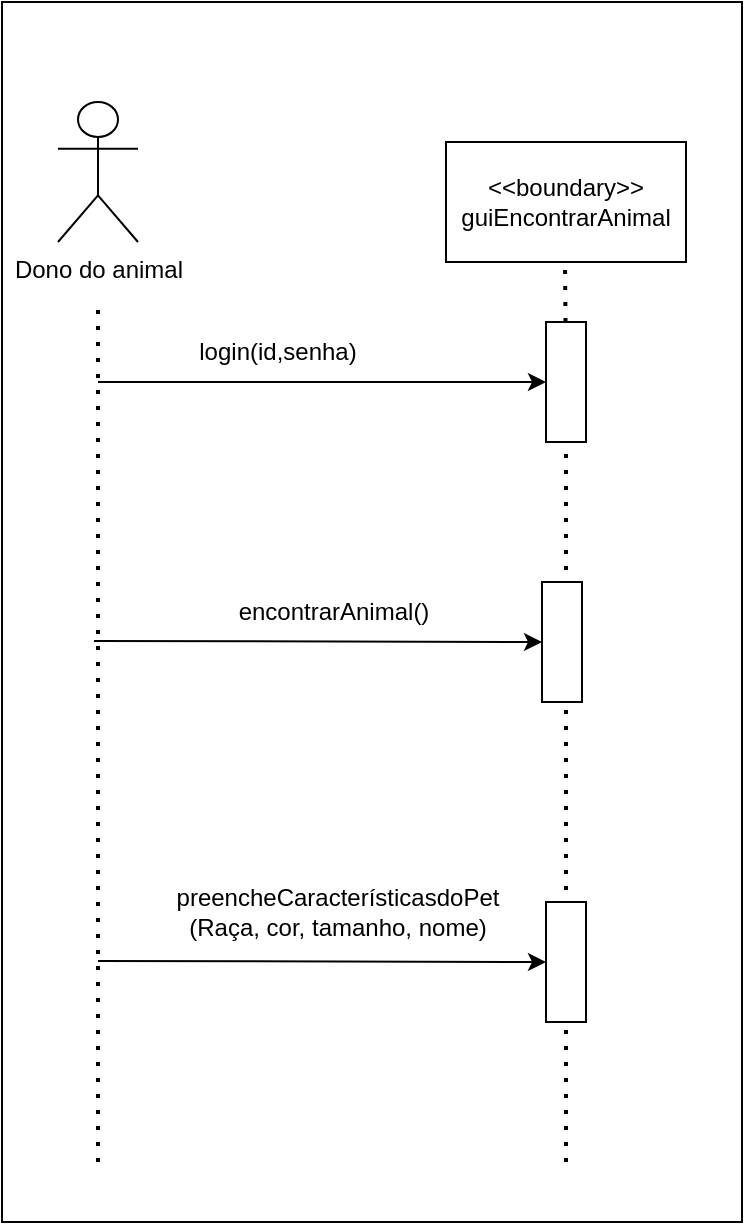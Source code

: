 <mxfile version="22.1.0" type="github">
  <diagram name="Página-1" id="JvSVwGAG51SrDOfE1N3L">
    <mxGraphModel dx="1050" dy="597" grid="1" gridSize="10" guides="1" tooltips="1" connect="1" arrows="1" fold="1" page="1" pageScale="1" pageWidth="827" pageHeight="1169" math="0" shadow="0">
      <root>
        <mxCell id="0" />
        <mxCell id="1" parent="0" />
        <mxCell id="2Xti_XCpb2HMnOfIH6zd-1" value="" style="rounded=0;whiteSpace=wrap;html=1;" vertex="1" parent="1">
          <mxGeometry x="10" y="30" width="370" height="610" as="geometry" />
        </mxCell>
        <mxCell id="2Xti_XCpb2HMnOfIH6zd-2" value="Dono do animal&lt;br&gt;" style="shape=umlActor;verticalLabelPosition=bottom;verticalAlign=top;html=1;outlineConnect=0;" vertex="1" parent="1">
          <mxGeometry x="38" y="80" width="40" height="70" as="geometry" />
        </mxCell>
        <mxCell id="2Xti_XCpb2HMnOfIH6zd-3" value="&amp;lt;&amp;lt;boundary&amp;gt;&amp;gt;&lt;br&gt;guiEncontrarAnimal" style="rounded=0;whiteSpace=wrap;html=1;" vertex="1" parent="1">
          <mxGeometry x="232" y="100" width="120" height="60" as="geometry" />
        </mxCell>
        <mxCell id="2Xti_XCpb2HMnOfIH6zd-4" value="" style="endArrow=none;dashed=1;html=1;dashPattern=1 3;strokeWidth=2;rounded=0;" edge="1" parent="1">
          <mxGeometry width="50" height="50" relative="1" as="geometry">
            <mxPoint x="58" y="610" as="sourcePoint" />
            <mxPoint x="58" y="180" as="targetPoint" />
          </mxGeometry>
        </mxCell>
        <mxCell id="2Xti_XCpb2HMnOfIH6zd-5" value="" style="endArrow=none;dashed=1;html=1;dashPattern=1 3;strokeWidth=2;rounded=0;" edge="1" parent="1" source="2Xti_XCpb2HMnOfIH6zd-7">
          <mxGeometry width="50" height="50" relative="1" as="geometry">
            <mxPoint x="292" y="430" as="sourcePoint" />
            <mxPoint x="291.5" y="160" as="targetPoint" />
          </mxGeometry>
        </mxCell>
        <mxCell id="2Xti_XCpb2HMnOfIH6zd-6" value="" style="endArrow=none;dashed=1;html=1;dashPattern=1 3;strokeWidth=2;rounded=0;" edge="1" parent="1" target="2Xti_XCpb2HMnOfIH6zd-7">
          <mxGeometry width="50" height="50" relative="1" as="geometry">
            <mxPoint x="292" y="610" as="sourcePoint" />
            <mxPoint x="291.5" y="160" as="targetPoint" />
          </mxGeometry>
        </mxCell>
        <mxCell id="2Xti_XCpb2HMnOfIH6zd-7" value="" style="rounded=0;whiteSpace=wrap;html=1;" vertex="1" parent="1">
          <mxGeometry x="282" y="190" width="20" height="60" as="geometry" />
        </mxCell>
        <mxCell id="2Xti_XCpb2HMnOfIH6zd-8" value="" style="rounded=0;whiteSpace=wrap;html=1;" vertex="1" parent="1">
          <mxGeometry x="282" y="480" width="20" height="60" as="geometry" />
        </mxCell>
        <mxCell id="2Xti_XCpb2HMnOfIH6zd-9" value="" style="endArrow=classic;html=1;rounded=0;entryX=0;entryY=0.5;entryDx=0;entryDy=0;" edge="1" parent="1" target="2Xti_XCpb2HMnOfIH6zd-7">
          <mxGeometry width="50" height="50" relative="1" as="geometry">
            <mxPoint x="58" y="220" as="sourcePoint" />
            <mxPoint x="318" y="210" as="targetPoint" />
          </mxGeometry>
        </mxCell>
        <mxCell id="2Xti_XCpb2HMnOfIH6zd-10" value="" style="endArrow=classic;html=1;rounded=0;entryX=0;entryY=0.5;entryDx=0;entryDy=0;" edge="1" parent="1" target="2Xti_XCpb2HMnOfIH6zd-8">
          <mxGeometry width="50" height="50" relative="1" as="geometry">
            <mxPoint x="58" y="509.5" as="sourcePoint" />
            <mxPoint x="248" y="509.5" as="targetPoint" />
          </mxGeometry>
        </mxCell>
        <mxCell id="2Xti_XCpb2HMnOfIH6zd-11" value="login(id,senha)" style="text;html=1;strokeColor=none;fillColor=none;align=center;verticalAlign=middle;whiteSpace=wrap;rounded=0;" vertex="1" parent="1">
          <mxGeometry x="118" y="190" width="60" height="30" as="geometry" />
        </mxCell>
        <mxCell id="2Xti_XCpb2HMnOfIH6zd-12" value="preencheCaracterísticasdoPet (Raça, cor, tamanho, nome)" style="text;html=1;strokeColor=none;fillColor=none;align=center;verticalAlign=middle;whiteSpace=wrap;rounded=0;" vertex="1" parent="1">
          <mxGeometry x="78" y="460" width="200" height="50" as="geometry" />
        </mxCell>
        <mxCell id="2Xti_XCpb2HMnOfIH6zd-13" value="" style="rounded=0;whiteSpace=wrap;html=1;" vertex="1" parent="1">
          <mxGeometry x="280" y="320" width="20" height="60" as="geometry" />
        </mxCell>
        <mxCell id="2Xti_XCpb2HMnOfIH6zd-14" value="" style="endArrow=classic;html=1;rounded=0;entryX=0;entryY=0.5;entryDx=0;entryDy=0;" edge="1" parent="1" target="2Xti_XCpb2HMnOfIH6zd-13">
          <mxGeometry width="50" height="50" relative="1" as="geometry">
            <mxPoint x="56" y="349.5" as="sourcePoint" />
            <mxPoint x="246" y="349.5" as="targetPoint" />
          </mxGeometry>
        </mxCell>
        <mxCell id="2Xti_XCpb2HMnOfIH6zd-15" value="encontrarAnimal()" style="text;html=1;strokeColor=none;fillColor=none;align=center;verticalAlign=middle;whiteSpace=wrap;rounded=0;" vertex="1" parent="1">
          <mxGeometry x="76" y="310" width="200" height="50" as="geometry" />
        </mxCell>
      </root>
    </mxGraphModel>
  </diagram>
</mxfile>
